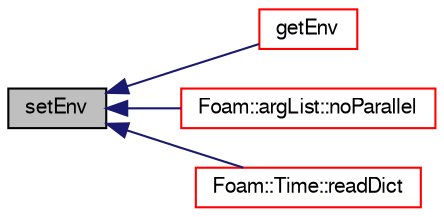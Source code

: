 digraph "setEnv"
{
  bgcolor="transparent";
  edge [fontname="FreeSans",fontsize="10",labelfontname="FreeSans",labelfontsize="10"];
  node [fontname="FreeSans",fontsize="10",shape=record];
  rankdir="LR";
  Node84689 [label="setEnv",height=0.2,width=0.4,color="black", fillcolor="grey75", style="filled", fontcolor="black"];
  Node84689 -> Node84690 [dir="back",color="midnightblue",fontsize="10",style="solid",fontname="FreeSans"];
  Node84690 [label="getEnv",height=0.2,width=0.4,color="red",URL="$a21124.html#aa811843798d715931c4c97ff949a89f3",tooltip="Return environment variable of given name. "];
  Node84689 -> Node84698 [dir="back",color="midnightblue",fontsize="10",style="solid",fontname="FreeSans"];
  Node84698 [label="Foam::argList::noParallel",height=0.2,width=0.4,color="red",URL="$a26662.html#aa98a19a77af57e5cf159bdfdf6573fb6",tooltip="Remove the parallel options. "];
  Node84689 -> Node84705 [dir="back",color="midnightblue",fontsize="10",style="solid",fontname="FreeSans"];
  Node84705 [label="Foam::Time::readDict",height=0.2,width=0.4,color="red",URL="$a26350.html#a09f8bbb748b599cf713fa2e07ec7e0b4",tooltip="Read the control dictionary and set the write controls etc. "];
}
